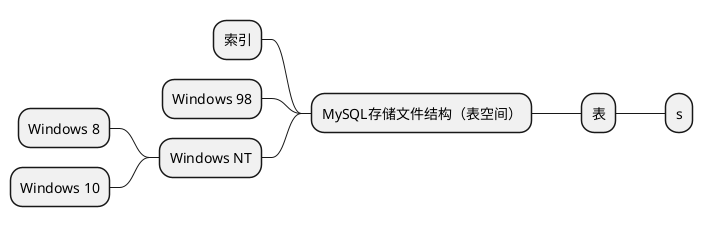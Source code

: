 @startmindmap
+ MySQL存储文件结构（表空间）
++ 表
+++ s
-- 索引
-- Windows 98
-- Windows NT
--- Windows 8
--- Windows 10
@endmindmap
